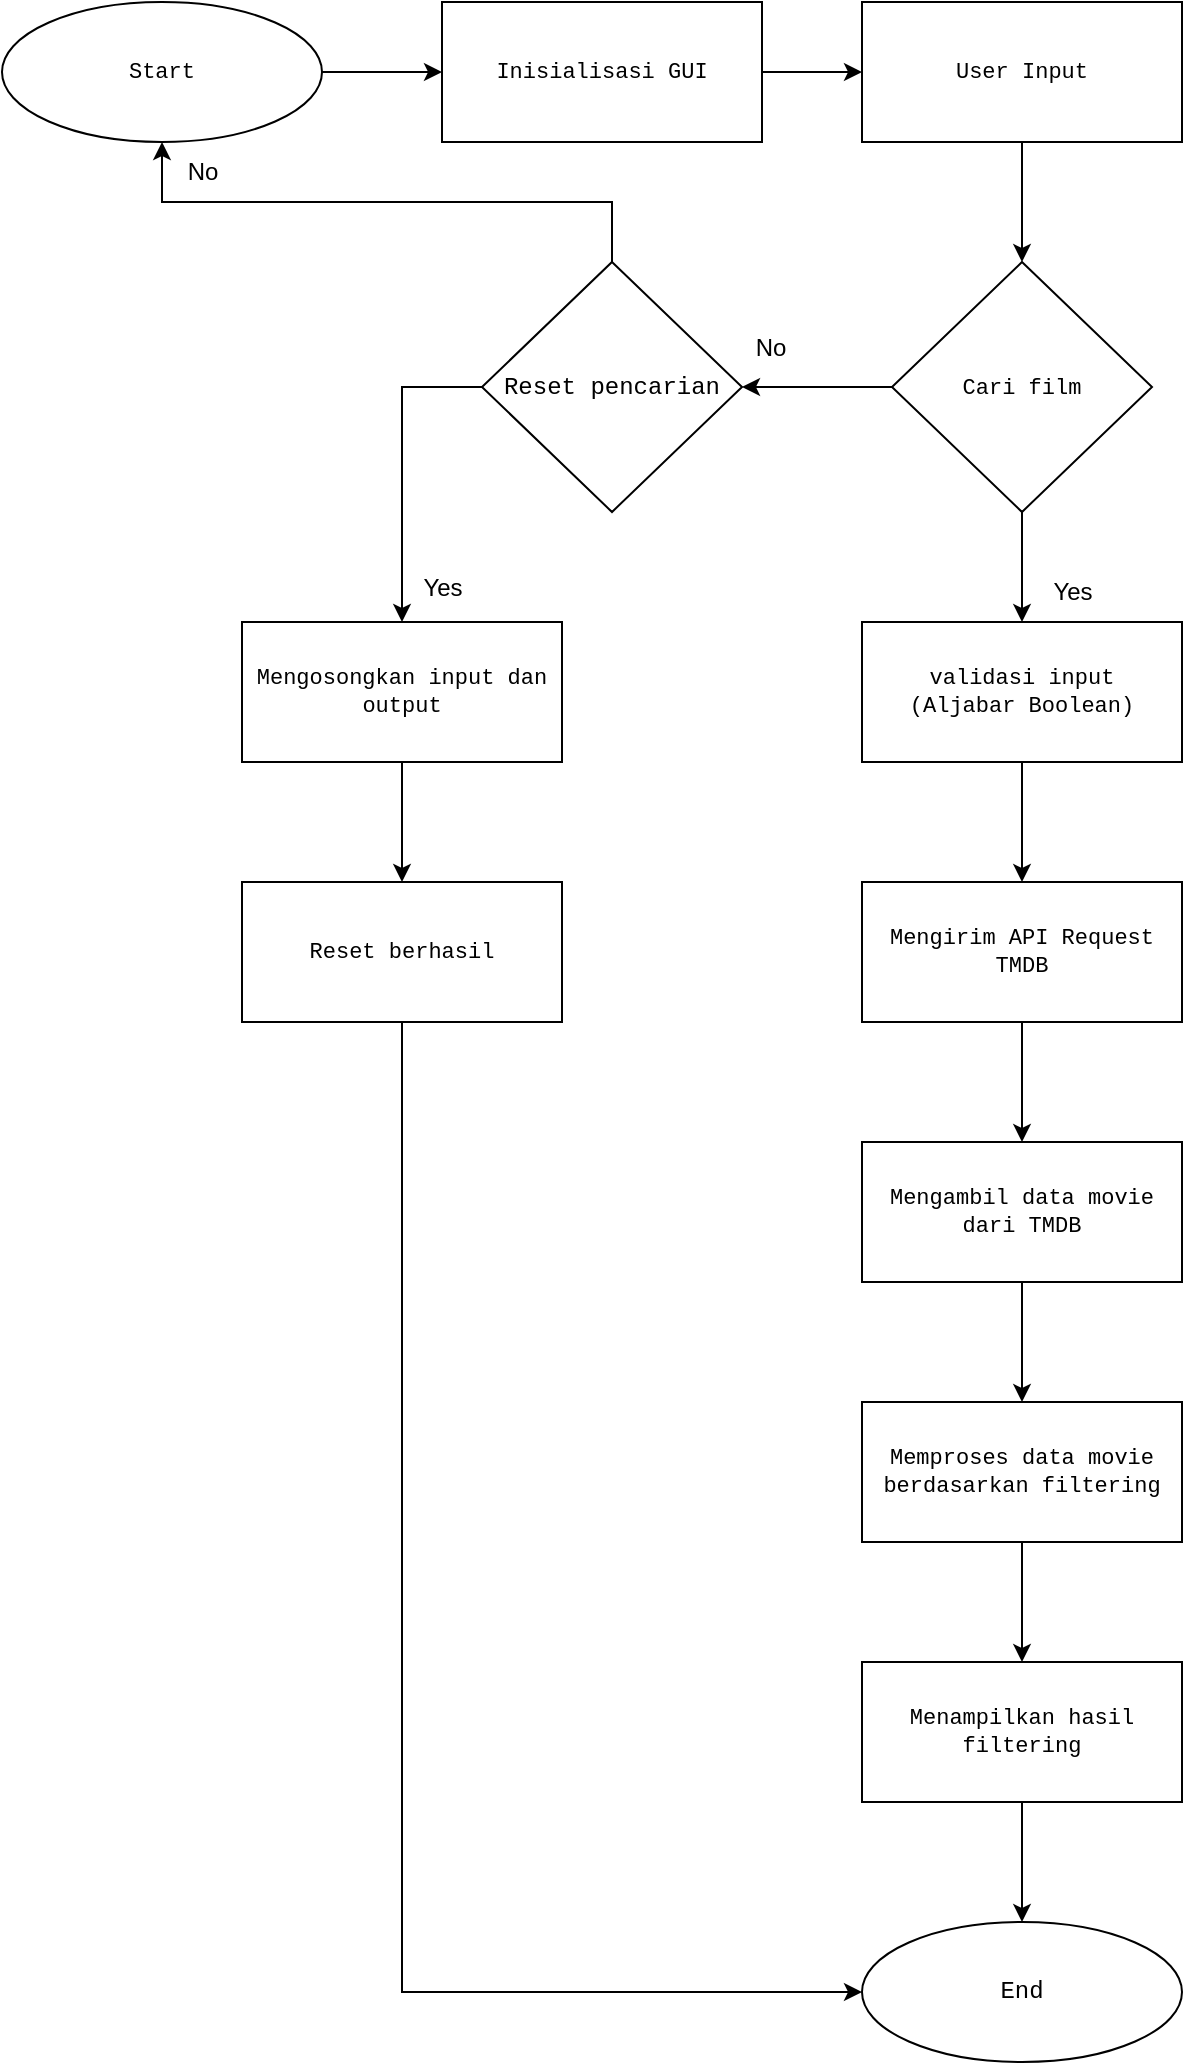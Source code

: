 <mxfile version="26.0.9">
  <diagram id="C5RBs43oDa-KdzZeNtuy" name="Page-1">
    <mxGraphModel dx="1895" dy="1027" grid="1" gridSize="10" guides="1" tooltips="1" connect="1" arrows="1" fold="1" page="1" pageScale="1" pageWidth="827" pageHeight="1169" math="0" shadow="0">
      <root>
        <mxCell id="WIyWlLk6GJQsqaUBKTNV-0" />
        <mxCell id="WIyWlLk6GJQsqaUBKTNV-1" parent="WIyWlLk6GJQsqaUBKTNV-0" />
        <mxCell id="KQYmgQ2tdcygpwAe7LnK-3" value="" style="edgeStyle=orthogonalEdgeStyle;rounded=0;orthogonalLoop=1;jettySize=auto;html=1;fontFamily=Courier New;fontSize=11;" edge="1" parent="WIyWlLk6GJQsqaUBKTNV-1" source="KQYmgQ2tdcygpwAe7LnK-0" target="KQYmgQ2tdcygpwAe7LnK-2">
          <mxGeometry relative="1" as="geometry" />
        </mxCell>
        <mxCell id="KQYmgQ2tdcygpwAe7LnK-0" value="Start" style="ellipse;whiteSpace=wrap;html=1;fontFamily=Courier New;fontSize=11;" vertex="1" parent="WIyWlLk6GJQsqaUBKTNV-1">
          <mxGeometry x="10" y="60" width="160" height="70" as="geometry" />
        </mxCell>
        <mxCell id="KQYmgQ2tdcygpwAe7LnK-5" value="" style="edgeStyle=orthogonalEdgeStyle;rounded=0;orthogonalLoop=1;jettySize=auto;html=1;fontSize=11;fontFamily=Courier New;" edge="1" parent="WIyWlLk6GJQsqaUBKTNV-1" source="KQYmgQ2tdcygpwAe7LnK-2" target="KQYmgQ2tdcygpwAe7LnK-4">
          <mxGeometry relative="1" as="geometry" />
        </mxCell>
        <mxCell id="KQYmgQ2tdcygpwAe7LnK-2" value="Inisialisasi GUI" style="whiteSpace=wrap;html=1;fontFamily=Courier New;fontSize=11;" vertex="1" parent="WIyWlLk6GJQsqaUBKTNV-1">
          <mxGeometry x="230" y="60" width="160" height="70" as="geometry" />
        </mxCell>
        <mxCell id="KQYmgQ2tdcygpwAe7LnK-7" value="" style="edgeStyle=orthogonalEdgeStyle;rounded=0;orthogonalLoop=1;jettySize=auto;html=1;fontSize=11;fontFamily=Courier New;" edge="1" parent="WIyWlLk6GJQsqaUBKTNV-1" source="KQYmgQ2tdcygpwAe7LnK-4" target="KQYmgQ2tdcygpwAe7LnK-6">
          <mxGeometry relative="1" as="geometry" />
        </mxCell>
        <mxCell id="KQYmgQ2tdcygpwAe7LnK-4" value="User Input" style="whiteSpace=wrap;html=1;fontSize=11;fontFamily=Courier New;" vertex="1" parent="WIyWlLk6GJQsqaUBKTNV-1">
          <mxGeometry x="440" y="60" width="160" height="70" as="geometry" />
        </mxCell>
        <mxCell id="KQYmgQ2tdcygpwAe7LnK-10" value="" style="edgeStyle=orthogonalEdgeStyle;rounded=0;orthogonalLoop=1;jettySize=auto;html=1;fontSize=11;fontFamily=Courier New;" edge="1" parent="WIyWlLk6GJQsqaUBKTNV-1" source="KQYmgQ2tdcygpwAe7LnK-6" target="KQYmgQ2tdcygpwAe7LnK-9">
          <mxGeometry relative="1" as="geometry" />
        </mxCell>
        <mxCell id="KQYmgQ2tdcygpwAe7LnK-12" value="" style="edgeStyle=orthogonalEdgeStyle;rounded=0;orthogonalLoop=1;jettySize=auto;html=1;fontSize=11;entryX=1;entryY=0.5;entryDx=0;entryDy=0;fontFamily=Courier New;" edge="1" parent="WIyWlLk6GJQsqaUBKTNV-1" source="KQYmgQ2tdcygpwAe7LnK-6" target="KQYmgQ2tdcygpwAe7LnK-32">
          <mxGeometry relative="1" as="geometry">
            <mxPoint x="390" y="252.5" as="targetPoint" />
          </mxGeometry>
        </mxCell>
        <mxCell id="KQYmgQ2tdcygpwAe7LnK-6" value="Cari film" style="rhombus;whiteSpace=wrap;html=1;fontSize=11;fontFamily=Courier New;" vertex="1" parent="WIyWlLk6GJQsqaUBKTNV-1">
          <mxGeometry x="455" y="190" width="130" height="125" as="geometry" />
        </mxCell>
        <mxCell id="KQYmgQ2tdcygpwAe7LnK-14" value="" style="edgeStyle=orthogonalEdgeStyle;rounded=0;orthogonalLoop=1;jettySize=auto;html=1;fontSize=11;fontFamily=Courier New;" edge="1" parent="WIyWlLk6GJQsqaUBKTNV-1" source="KQYmgQ2tdcygpwAe7LnK-9" target="KQYmgQ2tdcygpwAe7LnK-13">
          <mxGeometry relative="1" as="geometry" />
        </mxCell>
        <mxCell id="KQYmgQ2tdcygpwAe7LnK-9" value="validasi input&lt;div&gt;(Aljabar Boolean)&lt;/div&gt;" style="whiteSpace=wrap;html=1;fontSize=11;fontFamily=Courier New;" vertex="1" parent="WIyWlLk6GJQsqaUBKTNV-1">
          <mxGeometry x="440" y="370" width="160" height="70" as="geometry" />
        </mxCell>
        <mxCell id="KQYmgQ2tdcygpwAe7LnK-31" value="" style="edgeStyle=orthogonalEdgeStyle;rounded=0;orthogonalLoop=1;jettySize=auto;html=1;exitX=0;exitY=0.5;exitDx=0;exitDy=0;fontFamily=Courier New;" edge="1" parent="WIyWlLk6GJQsqaUBKTNV-1" source="KQYmgQ2tdcygpwAe7LnK-32" target="KQYmgQ2tdcygpwAe7LnK-30">
          <mxGeometry relative="1" as="geometry">
            <mxPoint x="230" y="252.444" as="sourcePoint" />
          </mxGeometry>
        </mxCell>
        <mxCell id="KQYmgQ2tdcygpwAe7LnK-16" value="" style="edgeStyle=orthogonalEdgeStyle;rounded=0;orthogonalLoop=1;jettySize=auto;html=1;fontFamily=Courier New;" edge="1" parent="WIyWlLk6GJQsqaUBKTNV-1" source="KQYmgQ2tdcygpwAe7LnK-13" target="KQYmgQ2tdcygpwAe7LnK-15">
          <mxGeometry relative="1" as="geometry" />
        </mxCell>
        <mxCell id="KQYmgQ2tdcygpwAe7LnK-13" value="Mengirim API Request TMDB" style="whiteSpace=wrap;html=1;fontSize=11;fontFamily=Courier New;" vertex="1" parent="WIyWlLk6GJQsqaUBKTNV-1">
          <mxGeometry x="440" y="500" width="160" height="70" as="geometry" />
        </mxCell>
        <mxCell id="KQYmgQ2tdcygpwAe7LnK-21" value="" style="edgeStyle=orthogonalEdgeStyle;rounded=0;orthogonalLoop=1;jettySize=auto;html=1;fontFamily=Courier New;" edge="1" parent="WIyWlLk6GJQsqaUBKTNV-1" source="KQYmgQ2tdcygpwAe7LnK-15" target="KQYmgQ2tdcygpwAe7LnK-20">
          <mxGeometry relative="1" as="geometry" />
        </mxCell>
        <mxCell id="KQYmgQ2tdcygpwAe7LnK-15" value="Mengambil data movie dari TMDB" style="whiteSpace=wrap;html=1;fontSize=11;fontFamily=Courier New;" vertex="1" parent="WIyWlLk6GJQsqaUBKTNV-1">
          <mxGeometry x="440" y="630" width="160" height="70" as="geometry" />
        </mxCell>
        <mxCell id="KQYmgQ2tdcygpwAe7LnK-23" value="" style="edgeStyle=orthogonalEdgeStyle;rounded=0;orthogonalLoop=1;jettySize=auto;html=1;fontFamily=Courier New;" edge="1" parent="WIyWlLk6GJQsqaUBKTNV-1" source="KQYmgQ2tdcygpwAe7LnK-20" target="KQYmgQ2tdcygpwAe7LnK-22">
          <mxGeometry relative="1" as="geometry" />
        </mxCell>
        <mxCell id="KQYmgQ2tdcygpwAe7LnK-20" value="Memproses data movie berdasarkan filtering" style="whiteSpace=wrap;html=1;fontSize=11;fontFamily=Courier New;" vertex="1" parent="WIyWlLk6GJQsqaUBKTNV-1">
          <mxGeometry x="440" y="760" width="160" height="70" as="geometry" />
        </mxCell>
        <mxCell id="KQYmgQ2tdcygpwAe7LnK-22" value="Menampilkan hasil filtering" style="whiteSpace=wrap;html=1;fontSize=11;fontFamily=Courier New;" vertex="1" parent="WIyWlLk6GJQsqaUBKTNV-1">
          <mxGeometry x="440" y="890" width="160" height="70" as="geometry" />
        </mxCell>
        <mxCell id="KQYmgQ2tdcygpwAe7LnK-29" value="" style="edgeStyle=orthogonalEdgeStyle;rounded=0;orthogonalLoop=1;jettySize=auto;html=1;fontFamily=Courier New;" edge="1" parent="WIyWlLk6GJQsqaUBKTNV-1" source="KQYmgQ2tdcygpwAe7LnK-22" target="KQYmgQ2tdcygpwAe7LnK-26">
          <mxGeometry relative="1" as="geometry">
            <mxPoint x="520" y="960" as="sourcePoint" />
            <mxPoint x="520" y="1070" as="targetPoint" />
          </mxGeometry>
        </mxCell>
        <mxCell id="KQYmgQ2tdcygpwAe7LnK-26" value="End" style="ellipse;whiteSpace=wrap;html=1;fontFamily=Courier New;" vertex="1" parent="WIyWlLk6GJQsqaUBKTNV-1">
          <mxGeometry x="440" y="1020" width="160" height="70" as="geometry" />
        </mxCell>
        <mxCell id="KQYmgQ2tdcygpwAe7LnK-35" value="" style="edgeStyle=orthogonalEdgeStyle;rounded=0;orthogonalLoop=1;jettySize=auto;html=1;" edge="1" parent="WIyWlLk6GJQsqaUBKTNV-1" source="KQYmgQ2tdcygpwAe7LnK-30" target="KQYmgQ2tdcygpwAe7LnK-34">
          <mxGeometry relative="1" as="geometry" />
        </mxCell>
        <mxCell id="KQYmgQ2tdcygpwAe7LnK-30" value="Mengosongkan input dan output" style="whiteSpace=wrap;html=1;fontSize=11;fontFamily=Courier New;" vertex="1" parent="WIyWlLk6GJQsqaUBKTNV-1">
          <mxGeometry x="130" y="370" width="160" height="70" as="geometry" />
        </mxCell>
        <mxCell id="KQYmgQ2tdcygpwAe7LnK-42" style="edgeStyle=orthogonalEdgeStyle;rounded=0;orthogonalLoop=1;jettySize=auto;html=1;exitX=0.5;exitY=0;exitDx=0;exitDy=0;entryX=0.5;entryY=1;entryDx=0;entryDy=0;" edge="1" parent="WIyWlLk6GJQsqaUBKTNV-1" source="KQYmgQ2tdcygpwAe7LnK-32" target="KQYmgQ2tdcygpwAe7LnK-0">
          <mxGeometry relative="1" as="geometry" />
        </mxCell>
        <mxCell id="KQYmgQ2tdcygpwAe7LnK-32" value="Reset pencarian" style="rhombus;whiteSpace=wrap;html=1;fontFamily=Courier New;" vertex="1" parent="WIyWlLk6GJQsqaUBKTNV-1">
          <mxGeometry x="250" y="190" width="130" height="125" as="geometry" />
        </mxCell>
        <mxCell id="KQYmgQ2tdcygpwAe7LnK-43" style="edgeStyle=orthogonalEdgeStyle;rounded=0;orthogonalLoop=1;jettySize=auto;html=1;exitX=0.5;exitY=1;exitDx=0;exitDy=0;entryX=0;entryY=0.5;entryDx=0;entryDy=0;" edge="1" parent="WIyWlLk6GJQsqaUBKTNV-1" source="KQYmgQ2tdcygpwAe7LnK-34" target="KQYmgQ2tdcygpwAe7LnK-26">
          <mxGeometry relative="1" as="geometry" />
        </mxCell>
        <mxCell id="KQYmgQ2tdcygpwAe7LnK-34" value="Reset berhasil" style="whiteSpace=wrap;html=1;fontSize=11;fontFamily=Courier New;" vertex="1" parent="WIyWlLk6GJQsqaUBKTNV-1">
          <mxGeometry x="130" y="500" width="160" height="70" as="geometry" />
        </mxCell>
        <mxCell id="KQYmgQ2tdcygpwAe7LnK-45" value="No" style="text;html=1;align=center;verticalAlign=middle;resizable=0;points=[];autosize=1;strokeColor=none;fillColor=none;" vertex="1" parent="WIyWlLk6GJQsqaUBKTNV-1">
          <mxGeometry x="374" y="218" width="40" height="30" as="geometry" />
        </mxCell>
        <mxCell id="KQYmgQ2tdcygpwAe7LnK-46" value="Yes" style="text;html=1;align=center;verticalAlign=middle;resizable=0;points=[];autosize=1;strokeColor=none;fillColor=none;" vertex="1" parent="WIyWlLk6GJQsqaUBKTNV-1">
          <mxGeometry x="525" y="340" width="40" height="30" as="geometry" />
        </mxCell>
        <mxCell id="KQYmgQ2tdcygpwAe7LnK-47" value="No" style="text;html=1;align=center;verticalAlign=middle;resizable=0;points=[];autosize=1;strokeColor=none;fillColor=none;" vertex="1" parent="WIyWlLk6GJQsqaUBKTNV-1">
          <mxGeometry x="90" y="130" width="40" height="30" as="geometry" />
        </mxCell>
        <mxCell id="KQYmgQ2tdcygpwAe7LnK-49" value="Yes" style="text;html=1;align=center;verticalAlign=middle;resizable=0;points=[];autosize=1;strokeColor=none;fillColor=none;" vertex="1" parent="WIyWlLk6GJQsqaUBKTNV-1">
          <mxGeometry x="210" y="338" width="40" height="30" as="geometry" />
        </mxCell>
      </root>
    </mxGraphModel>
  </diagram>
</mxfile>
